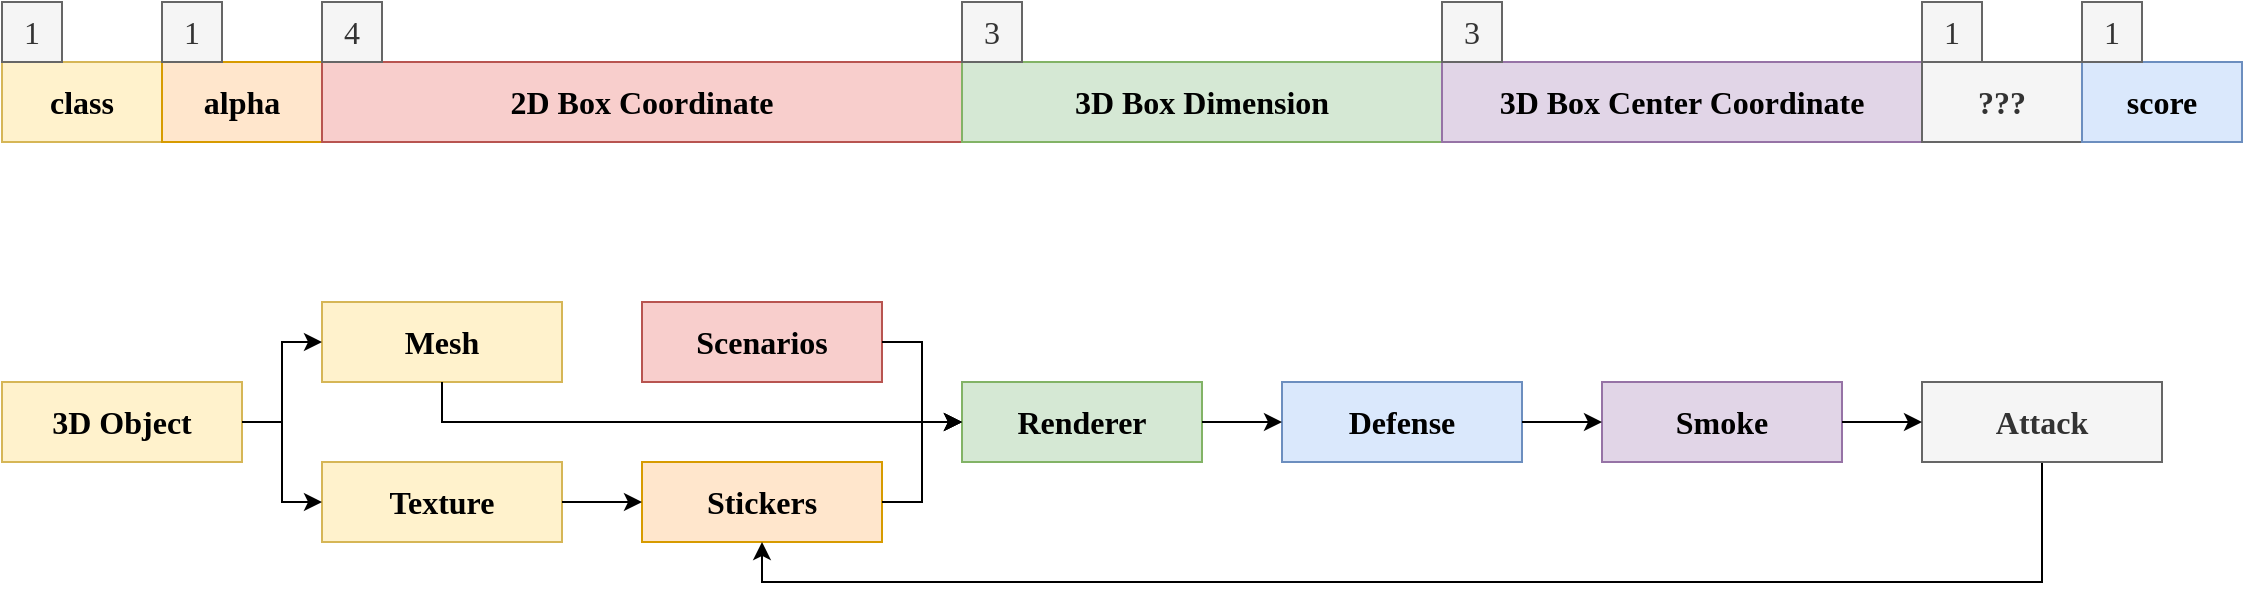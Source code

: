 <mxfile version="16.6.6" type="github">
  <diagram id="Sp5s2glZA3ZFNez7v4EB" name="Page-1">
    <mxGraphModel dx="1038" dy="617" grid="1" gridSize="10" guides="1" tooltips="1" connect="1" arrows="1" fold="1" page="1" pageScale="1" pageWidth="2339" pageHeight="3300" math="0" shadow="0">
      <root>
        <mxCell id="0" />
        <mxCell id="1" parent="0" />
        <mxCell id="vrpzgk-Dyho_CdqEeMss-35" value="" style="group" parent="1" vertex="1" connectable="0">
          <mxGeometry x="40" y="50" width="1120" height="70" as="geometry" />
        </mxCell>
        <mxCell id="vrpzgk-Dyho_CdqEeMss-1" value="&lt;font face=&quot;Comic Sans MS&quot;&gt;&lt;span style=&quot;font-size: 16px&quot;&gt;&lt;b&gt;class&lt;/b&gt;&lt;/span&gt;&lt;/font&gt;" style="rounded=0;whiteSpace=wrap;html=1;fillColor=#fff2cc;strokeColor=#d6b656;" parent="vrpzgk-Dyho_CdqEeMss-35" vertex="1">
          <mxGeometry y="30" width="80" height="40" as="geometry" />
        </mxCell>
        <mxCell id="vrpzgk-Dyho_CdqEeMss-15" value="&lt;font face=&quot;Comic Sans MS&quot; size=&quot;1&quot;&gt;&lt;b style=&quot;font-size: 16px&quot;&gt;alpha&lt;/b&gt;&lt;/font&gt;" style="rounded=0;whiteSpace=wrap;html=1;fillColor=#ffe6cc;strokeColor=#d79b00;" parent="vrpzgk-Dyho_CdqEeMss-35" vertex="1">
          <mxGeometry x="80" y="30" width="80" height="40" as="geometry" />
        </mxCell>
        <mxCell id="vrpzgk-Dyho_CdqEeMss-16" value="&lt;font face=&quot;Comic Sans MS&quot;&gt;&lt;span style=&quot;font-size: 16px&quot;&gt;&lt;b&gt;2D Box Coordinate&lt;/b&gt;&lt;/span&gt;&lt;/font&gt;" style="rounded=0;whiteSpace=wrap;html=1;fillColor=#f8cecc;strokeColor=#b85450;" parent="vrpzgk-Dyho_CdqEeMss-35" vertex="1">
          <mxGeometry x="160" y="30" width="320" height="40" as="geometry" />
        </mxCell>
        <mxCell id="vrpzgk-Dyho_CdqEeMss-20" value="&lt;font face=&quot;Comic Sans MS&quot; size=&quot;1&quot;&gt;&lt;b style=&quot;font-size: 16px&quot;&gt;3D Box Dimension&lt;/b&gt;&lt;/font&gt;" style="rounded=0;whiteSpace=wrap;html=1;fillColor=#d5e8d4;strokeColor=#82b366;" parent="vrpzgk-Dyho_CdqEeMss-35" vertex="1">
          <mxGeometry x="480" y="30" width="240" height="40" as="geometry" />
        </mxCell>
        <mxCell id="vrpzgk-Dyho_CdqEeMss-23" value="&lt;font face=&quot;Comic Sans MS&quot; size=&quot;1&quot;&gt;&lt;b style=&quot;font-size: 16px&quot;&gt;3D Box Center Coordinate&lt;/b&gt;&lt;/font&gt;" style="rounded=0;whiteSpace=wrap;html=1;fillColor=#e1d5e7;strokeColor=#9673a6;" parent="vrpzgk-Dyho_CdqEeMss-35" vertex="1">
          <mxGeometry x="720" y="30" width="240" height="40" as="geometry" />
        </mxCell>
        <mxCell id="vrpzgk-Dyho_CdqEeMss-26" value="&lt;font face=&quot;Comic Sans MS&quot; size=&quot;1&quot;&gt;&lt;b style=&quot;font-size: 16px&quot;&gt;???&lt;/b&gt;&lt;/font&gt;" style="rounded=0;whiteSpace=wrap;html=1;fillColor=#f5f5f5;fontColor=#333333;strokeColor=#666666;" parent="vrpzgk-Dyho_CdqEeMss-35" vertex="1">
          <mxGeometry x="960" y="30" width="80" height="40" as="geometry" />
        </mxCell>
        <mxCell id="vrpzgk-Dyho_CdqEeMss-27" value="&lt;font face=&quot;Comic Sans MS&quot; size=&quot;1&quot;&gt;&lt;b style=&quot;font-size: 16px&quot;&gt;score&lt;/b&gt;&lt;/font&gt;" style="rounded=0;whiteSpace=wrap;html=1;fillColor=#dae8fc;strokeColor=#6c8ebf;" parent="vrpzgk-Dyho_CdqEeMss-35" vertex="1">
          <mxGeometry x="1040" y="30" width="80" height="40" as="geometry" />
        </mxCell>
        <mxCell id="vrpzgk-Dyho_CdqEeMss-28" value="1" style="text;html=1;strokeColor=#666666;fillColor=#f5f5f5;align=center;verticalAlign=middle;whiteSpace=wrap;rounded=0;fontFamily=Comic Sans MS;fontSize=16;fontColor=#333333;" parent="vrpzgk-Dyho_CdqEeMss-35" vertex="1">
          <mxGeometry width="30" height="30" as="geometry" />
        </mxCell>
        <mxCell id="vrpzgk-Dyho_CdqEeMss-29" value="1" style="text;html=1;strokeColor=#666666;fillColor=#f5f5f5;align=center;verticalAlign=middle;whiteSpace=wrap;rounded=0;fontFamily=Comic Sans MS;fontSize=16;fontColor=#333333;" parent="vrpzgk-Dyho_CdqEeMss-35" vertex="1">
          <mxGeometry x="80" width="30" height="30" as="geometry" />
        </mxCell>
        <mxCell id="vrpzgk-Dyho_CdqEeMss-30" value="3" style="text;html=1;strokeColor=#666666;fillColor=#f5f5f5;align=center;verticalAlign=middle;whiteSpace=wrap;rounded=0;fontFamily=Comic Sans MS;fontSize=16;fontColor=#333333;" parent="vrpzgk-Dyho_CdqEeMss-35" vertex="1">
          <mxGeometry x="480" width="30" height="30" as="geometry" />
        </mxCell>
        <mxCell id="vrpzgk-Dyho_CdqEeMss-31" value="4" style="text;html=1;strokeColor=#666666;fillColor=#f5f5f5;align=center;verticalAlign=middle;whiteSpace=wrap;rounded=0;fontFamily=Comic Sans MS;fontSize=16;fontColor=#333333;" parent="vrpzgk-Dyho_CdqEeMss-35" vertex="1">
          <mxGeometry x="160" width="30" height="30" as="geometry" />
        </mxCell>
        <mxCell id="vrpzgk-Dyho_CdqEeMss-32" value="3" style="text;html=1;strokeColor=#666666;fillColor=#f5f5f5;align=center;verticalAlign=middle;whiteSpace=wrap;rounded=0;fontFamily=Comic Sans MS;fontSize=16;fontColor=#333333;" parent="vrpzgk-Dyho_CdqEeMss-35" vertex="1">
          <mxGeometry x="720" width="30" height="30" as="geometry" />
        </mxCell>
        <mxCell id="vrpzgk-Dyho_CdqEeMss-33" value="1" style="text;html=1;strokeColor=#666666;fillColor=#f5f5f5;align=center;verticalAlign=middle;whiteSpace=wrap;rounded=0;fontFamily=Comic Sans MS;fontSize=16;fontColor=#333333;" parent="vrpzgk-Dyho_CdqEeMss-35" vertex="1">
          <mxGeometry x="960" width="30" height="30" as="geometry" />
        </mxCell>
        <mxCell id="vrpzgk-Dyho_CdqEeMss-34" value="1" style="text;html=1;strokeColor=#666666;fillColor=#f5f5f5;align=center;verticalAlign=middle;whiteSpace=wrap;rounded=0;fontFamily=Comic Sans MS;fontSize=16;fontColor=#333333;" parent="vrpzgk-Dyho_CdqEeMss-35" vertex="1">
          <mxGeometry x="1040" width="30" height="30" as="geometry" />
        </mxCell>
        <mxCell id="ILNkspgiHrTFFaUmrVq1-29" value="" style="group" parent="1" vertex="1" connectable="0">
          <mxGeometry x="40" y="200" width="1080" height="120" as="geometry" />
        </mxCell>
        <mxCell id="ILNkspgiHrTFFaUmrVq1-1" value="Scenarios" style="rounded=0;whiteSpace=wrap;html=1;fontFamily=Comic Sans MS;fontSize=16;fontStyle=1;fillColor=#f8cecc;strokeColor=#b85450;" parent="ILNkspgiHrTFFaUmrVq1-29" vertex="1">
          <mxGeometry x="320" width="120" height="40" as="geometry" />
        </mxCell>
        <mxCell id="ILNkspgiHrTFFaUmrVq1-2" value="3D Object" style="rounded=0;whiteSpace=wrap;html=1;fontFamily=Comic Sans MS;fontSize=16;fontStyle=1;fillColor=#fff2cc;strokeColor=#d6b656;" parent="ILNkspgiHrTFFaUmrVq1-29" vertex="1">
          <mxGeometry y="40" width="120" height="40" as="geometry" />
        </mxCell>
        <mxCell id="ILNkspgiHrTFFaUmrVq1-3" value="Mesh" style="rounded=0;whiteSpace=wrap;html=1;fontFamily=Comic Sans MS;fontSize=16;fontStyle=1;fillColor=#fff2cc;strokeColor=#d6b656;" parent="ILNkspgiHrTFFaUmrVq1-29" vertex="1">
          <mxGeometry x="160" width="120" height="40" as="geometry" />
        </mxCell>
        <mxCell id="ILNkspgiHrTFFaUmrVq1-27" style="edgeStyle=orthogonalEdgeStyle;rounded=0;orthogonalLoop=1;jettySize=auto;html=1;exitX=1;exitY=0.5;exitDx=0;exitDy=0;entryX=0;entryY=0.5;entryDx=0;entryDy=0;" parent="ILNkspgiHrTFFaUmrVq1-29" source="ILNkspgiHrTFFaUmrVq1-2" target="ILNkspgiHrTFFaUmrVq1-3" edge="1">
          <mxGeometry relative="1" as="geometry" />
        </mxCell>
        <mxCell id="ILNkspgiHrTFFaUmrVq1-4" value="Texture" style="rounded=0;whiteSpace=wrap;html=1;fontFamily=Comic Sans MS;fontSize=16;fontStyle=1;fillColor=#fff2cc;strokeColor=#d6b656;" parent="ILNkspgiHrTFFaUmrVq1-29" vertex="1">
          <mxGeometry x="160" y="80" width="120" height="40" as="geometry" />
        </mxCell>
        <mxCell id="ILNkspgiHrTFFaUmrVq1-28" style="edgeStyle=orthogonalEdgeStyle;rounded=0;orthogonalLoop=1;jettySize=auto;html=1;exitX=1;exitY=0.5;exitDx=0;exitDy=0;" parent="ILNkspgiHrTFFaUmrVq1-29" source="ILNkspgiHrTFFaUmrVq1-2" target="ILNkspgiHrTFFaUmrVq1-4" edge="1">
          <mxGeometry relative="1" as="geometry" />
        </mxCell>
        <mxCell id="ILNkspgiHrTFFaUmrVq1-7" value="Stickers" style="rounded=0;whiteSpace=wrap;html=1;fontFamily=Comic Sans MS;fontSize=16;fontStyle=1;fillColor=#ffe6cc;strokeColor=#d79b00;" parent="ILNkspgiHrTFFaUmrVq1-29" vertex="1">
          <mxGeometry x="320" y="80" width="120" height="40" as="geometry" />
        </mxCell>
        <mxCell id="ILNkspgiHrTFFaUmrVq1-8" style="edgeStyle=orthogonalEdgeStyle;rounded=0;orthogonalLoop=1;jettySize=auto;html=1;exitX=1;exitY=0.5;exitDx=0;exitDy=0;entryX=0;entryY=0.5;entryDx=0;entryDy=0;" parent="ILNkspgiHrTFFaUmrVq1-29" source="ILNkspgiHrTFFaUmrVq1-4" target="ILNkspgiHrTFFaUmrVq1-7" edge="1">
          <mxGeometry relative="1" as="geometry" />
        </mxCell>
        <mxCell id="ILNkspgiHrTFFaUmrVq1-9" value="Renderer" style="rounded=0;whiteSpace=wrap;html=1;fontFamily=Comic Sans MS;fontSize=16;fontStyle=1;fillColor=#d5e8d4;strokeColor=#82b366;" parent="ILNkspgiHrTFFaUmrVq1-29" vertex="1">
          <mxGeometry x="480" y="40" width="120" height="40" as="geometry" />
        </mxCell>
        <mxCell id="ILNkspgiHrTFFaUmrVq1-25" style="edgeStyle=orthogonalEdgeStyle;rounded=0;orthogonalLoop=1;jettySize=auto;html=1;exitX=1;exitY=0.5;exitDx=0;exitDy=0;entryX=0;entryY=0.5;entryDx=0;entryDy=0;" parent="ILNkspgiHrTFFaUmrVq1-29" source="ILNkspgiHrTFFaUmrVq1-1" target="ILNkspgiHrTFFaUmrVq1-9" edge="1">
          <mxGeometry relative="1" as="geometry" />
        </mxCell>
        <mxCell id="ILNkspgiHrTFFaUmrVq1-11" style="edgeStyle=orthogonalEdgeStyle;rounded=0;orthogonalLoop=1;jettySize=auto;html=1;exitX=1;exitY=0.5;exitDx=0;exitDy=0;entryX=0;entryY=0.5;entryDx=0;entryDy=0;" parent="ILNkspgiHrTFFaUmrVq1-29" source="ILNkspgiHrTFFaUmrVq1-7" target="ILNkspgiHrTFFaUmrVq1-9" edge="1">
          <mxGeometry relative="1" as="geometry" />
        </mxCell>
        <mxCell id="ILNkspgiHrTFFaUmrVq1-13" value="Defense" style="rounded=0;whiteSpace=wrap;html=1;fontFamily=Comic Sans MS;fontSize=16;fontStyle=1;fillColor=#dae8fc;strokeColor=#6c8ebf;" parent="ILNkspgiHrTFFaUmrVq1-29" vertex="1">
          <mxGeometry x="640" y="40" width="120" height="40" as="geometry" />
        </mxCell>
        <mxCell id="ILNkspgiHrTFFaUmrVq1-14" style="edgeStyle=orthogonalEdgeStyle;rounded=0;orthogonalLoop=1;jettySize=auto;html=1;exitX=1;exitY=0.5;exitDx=0;exitDy=0;entryX=0;entryY=0.5;entryDx=0;entryDy=0;" parent="ILNkspgiHrTFFaUmrVq1-29" source="ILNkspgiHrTFFaUmrVq1-9" target="ILNkspgiHrTFFaUmrVq1-13" edge="1">
          <mxGeometry relative="1" as="geometry" />
        </mxCell>
        <mxCell id="ILNkspgiHrTFFaUmrVq1-16" value="Smoke" style="rounded=0;whiteSpace=wrap;html=1;fontFamily=Comic Sans MS;fontSize=16;fontStyle=1;fillColor=#e1d5e7;strokeColor=#9673a6;" parent="ILNkspgiHrTFFaUmrVq1-29" vertex="1">
          <mxGeometry x="800" y="40" width="120" height="40" as="geometry" />
        </mxCell>
        <mxCell id="ILNkspgiHrTFFaUmrVq1-17" style="edgeStyle=orthogonalEdgeStyle;rounded=0;orthogonalLoop=1;jettySize=auto;html=1;exitX=1;exitY=0.5;exitDx=0;exitDy=0;entryX=0;entryY=0.5;entryDx=0;entryDy=0;" parent="ILNkspgiHrTFFaUmrVq1-29" source="ILNkspgiHrTFFaUmrVq1-13" target="ILNkspgiHrTFFaUmrVq1-16" edge="1">
          <mxGeometry relative="1" as="geometry" />
        </mxCell>
        <mxCell id="ILNkspgiHrTFFaUmrVq1-21" style="edgeStyle=orthogonalEdgeStyle;rounded=0;orthogonalLoop=1;jettySize=auto;html=1;exitX=0.5;exitY=1;exitDx=0;exitDy=0;entryX=0.5;entryY=1;entryDx=0;entryDy=0;" parent="ILNkspgiHrTFFaUmrVq1-29" source="ILNkspgiHrTFFaUmrVq1-18" target="ILNkspgiHrTFFaUmrVq1-7" edge="1">
          <mxGeometry relative="1" as="geometry" />
        </mxCell>
        <mxCell id="ILNkspgiHrTFFaUmrVq1-18" value="Attack" style="rounded=0;whiteSpace=wrap;html=1;fontFamily=Comic Sans MS;fontSize=16;fontStyle=1;fillColor=#f5f5f5;fontColor=#333333;strokeColor=#666666;" parent="ILNkspgiHrTFFaUmrVq1-29" vertex="1">
          <mxGeometry x="960" y="40" width="120" height="40" as="geometry" />
        </mxCell>
        <mxCell id="ILNkspgiHrTFFaUmrVq1-19" style="edgeStyle=orthogonalEdgeStyle;rounded=0;orthogonalLoop=1;jettySize=auto;html=1;exitX=1;exitY=0.5;exitDx=0;exitDy=0;entryX=0;entryY=0.5;entryDx=0;entryDy=0;" parent="ILNkspgiHrTFFaUmrVq1-29" source="ILNkspgiHrTFFaUmrVq1-16" target="ILNkspgiHrTFFaUmrVq1-18" edge="1">
          <mxGeometry relative="1" as="geometry" />
        </mxCell>
        <mxCell id="ILNkspgiHrTFFaUmrVq1-26" style="edgeStyle=orthogonalEdgeStyle;rounded=0;orthogonalLoop=1;jettySize=auto;html=1;exitX=0.5;exitY=1;exitDx=0;exitDy=0;entryX=0;entryY=0.5;entryDx=0;entryDy=0;" parent="ILNkspgiHrTFFaUmrVq1-29" source="ILNkspgiHrTFFaUmrVq1-3" target="ILNkspgiHrTFFaUmrVq1-9" edge="1">
          <mxGeometry relative="1" as="geometry" />
        </mxCell>
      </root>
    </mxGraphModel>
  </diagram>
</mxfile>
